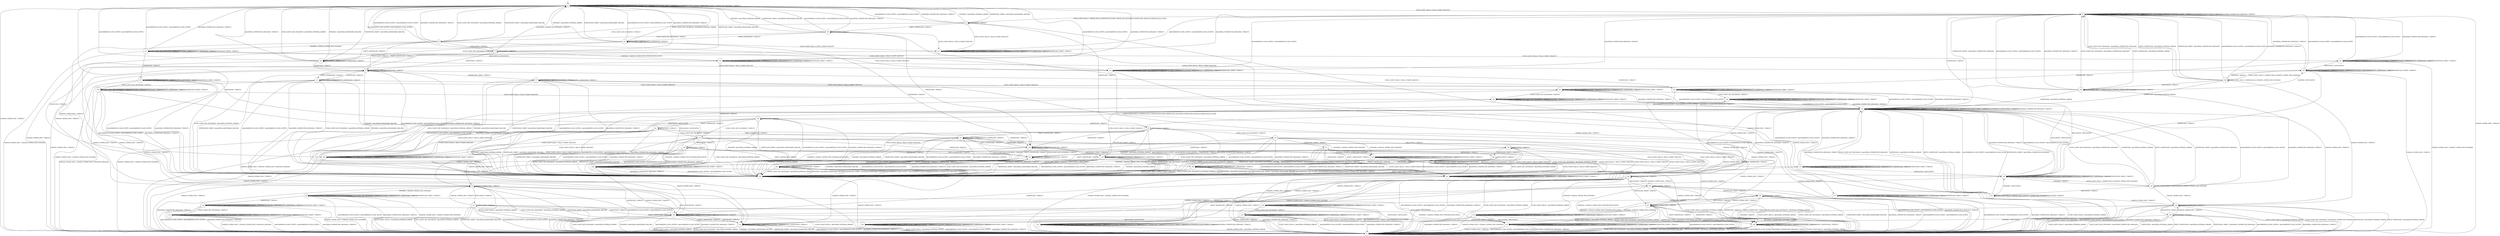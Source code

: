 digraph g {

	s0 [shape="circle" label="s0"];
	s1 [shape="circle" label="s1"];
	s2 [shape="circle" label="s2"];
	s3 [shape="circle" label="s3"];
	s4 [shape="circle" label="s4"];
	s5 [shape="circle" label="s5"];
	s6 [shape="circle" label="s6"];
	s7 [shape="circle" label="s7"];
	s8 [shape="circle" label="s8"];
	s9 [shape="circle" label="s9"];
	s10 [shape="circle" label="s10"];
	s11 [shape="circle" label="s11"];
	s12 [shape="circle" label="s12"];
	s13 [shape="circle" label="s13"];
	s14 [shape="circle" label="s14"];
	s15 [shape="circle" label="s15"];
	s16 [shape="circle" label="s16"];
	s17 [shape="circle" label="s17"];
	s18 [shape="circle" label="s18"];
	s19 [shape="circle" label="s19"];
	s20 [shape="circle" label="s20"];
	s21 [shape="circle" label="s21"];
	s22 [shape="circle" label="s22"];
	s23 [shape="circle" label="s23"];
	s24 [shape="circle" label="s24"];
	s25 [shape="circle" label="s25"];
	s26 [shape="circle" label="s26"];
	s27 [shape="circle" label="s27"];
	s28 [shape="circle" label="s28"];
	s29 [shape="circle" label="s29"];
	s30 [shape="circle" label="s30"];
	s31 [shape="circle" label="s31"];
	s32 [shape="circle" label="s32"];
	s33 [shape="circle" label="s33"];
	s34 [shape="circle" label="s34"];
	s35 [shape="circle" label="s35"];
	s36 [shape="circle" label="s36"];
	s37 [shape="circle" label="s37"];
	s38 [shape="circle" label="s38"];
	s39 [shape="circle" label="s39"];
	s40 [shape="circle" label="s40"];
	s41 [shape="circle" label="s41"];
	s42 [shape="circle" label="s42"];
	s43 [shape="circle" label="s43"];
	s44 [shape="circle" label="s44"];
	s45 [shape="circle" label="s45"];
	s46 [shape="circle" label="s46"];
	s47 [shape="circle" label="s47"];
	s48 [shape="circle" label="s48"];
	s49 [shape="circle" label="s49"];
	s50 [shape="circle" label="s50"];
	s51 [shape="circle" label="s51"];
	s52 [shape="circle" label="s52"];
	s53 [shape="circle" label="s53"];
	s54 [shape="circle" label="s54"];
	s55 [shape="circle" label="s55"];
	s56 [shape="circle" label="s56"];
	s57 [shape="circle" label="s57"];
	s58 [shape="circle" label="s58"];
	s59 [shape="circle" label="s59"];
	s60 [shape="circle" label="s60"];
	s61 [shape="circle" label="s61"];
	s62 [shape="circle" label="s62"];
	s63 [shape="circle" label="s63"];
	s64 [shape="circle" label="s64"];
	s65 [shape="circle" label="s65"];
	s66 [shape="circle" label="s66"];
	s67 [shape="circle" label="s67"];
	s68 [shape="circle" label="s68"];
	s69 [shape="circle" label="s69"];
	s70 [shape="circle" label="s70"];
	s71 [shape="circle" label="s71"];
	s0 -> s2 [label="ECDH_CLIENT_HELLO / HELLO_VERIFY_REQUEST"];
	s0 -> s0 [label="ECDH_CLIENT_KEY_EXCHANGE / TIMEOUT"];
	s0 -> s1 [label="CHANGE_CIPHER_SPEC / TIMEOUT"];
	s0 -> s0 [label="FINISHED / TIMEOUT"];
	s0 -> s0 [label="APPLICATION / TIMEOUT"];
	s0 -> s54 [label="CERTIFICATE / TIMEOUT"];
	s0 -> s0 [label="EMPTY_CERTIFICATE / TIMEOUT"];
	s0 -> s0 [label="CERTIFICATE_VERIFY / TIMEOUT"];
	s0 -> s0 [label="Alert(WARNING,CLOSE_NOTIFY) / TIMEOUT"];
	s0 -> s0 [label="Alert(FATAL,UNEXPECTED_MESSAGE) / TIMEOUT"];
	s1 -> s1 [label="ECDH_CLIENT_HELLO / TIMEOUT"];
	s1 -> s1 [label="ECDH_CLIENT_KEY_EXCHANGE / TIMEOUT"];
	s1 -> s1 [label="CHANGE_CIPHER_SPEC / TIMEOUT"];
	s1 -> s1 [label="FINISHED / TIMEOUT"];
	s1 -> s1 [label="APPLICATION / TIMEOUT"];
	s1 -> s1 [label="CERTIFICATE / TIMEOUT"];
	s1 -> s1 [label="EMPTY_CERTIFICATE / TIMEOUT"];
	s1 -> s1 [label="CERTIFICATE_VERIFY / TIMEOUT"];
	s1 -> s1 [label="Alert(WARNING,CLOSE_NOTIFY) / TIMEOUT"];
	s1 -> s1 [label="Alert(FATAL,UNEXPECTED_MESSAGE) / TIMEOUT"];
	s2 -> s3 [label="ECDH_CLIENT_HELLO / SERVER_HELLO,CERTIFICATE,ECDHE_SERVER_KEY_EXCHANGE,CERTIFICATE_REQUEST,SERVER_HELLO_DONE"];
	s2 -> s2 [label="ECDH_CLIENT_KEY_EXCHANGE / TIMEOUT"];
	s2 -> s1 [label="CHANGE_CIPHER_SPEC / TIMEOUT"];
	s2 -> s2 [label="FINISHED / TIMEOUT"];
	s2 -> s2 [label="APPLICATION / TIMEOUT"];
	s2 -> s51 [label="CERTIFICATE / TIMEOUT"];
	s2 -> s2 [label="EMPTY_CERTIFICATE / TIMEOUT"];
	s2 -> s2 [label="CERTIFICATE_VERIFY / TIMEOUT"];
	s2 -> s2 [label="Alert(WARNING,CLOSE_NOTIFY) / TIMEOUT"];
	s2 -> s2 [label="Alert(FATAL,UNEXPECTED_MESSAGE) / TIMEOUT"];
	s3 -> s17 [label="ECDH_CLIENT_HELLO / HELLO_VERIFY_REQUEST"];
	s3 -> s4 [label="ECDH_CLIENT_KEY_EXCHANGE / TIMEOUT"];
	s3 -> s1 [label="CHANGE_CIPHER_SPEC / TIMEOUT"];
	s3 -> s0 [label="FINISHED / Alert(FATAL,INTERNAL_ERROR)"];
	s3 -> s3 [label="APPLICATION / TIMEOUT"];
	s3 -> s9 [label="CERTIFICATE / TIMEOUT"];
	s3 -> s50 [label="EMPTY_CERTIFICATE / TIMEOUT"];
	s3 -> s0 [label="CERTIFICATE_VERIFY / Alert(FATAL,HANDSHAKE_FAILURE)"];
	s3 -> s0 [label="Alert(WARNING,CLOSE_NOTIFY) / Alert(WARNING,CLOSE_NOTIFY)"];
	s3 -> s0 [label="Alert(FATAL,UNEXPECTED_MESSAGE) / TIMEOUT"];
	s4 -> s14 [label="ECDH_CLIENT_HELLO / HELLO_VERIFY_REQUEST"];
	s4 -> s0 [label="ECDH_CLIENT_KEY_EXCHANGE / Alert(FATAL,INTERNAL_ERROR)"];
	s4 -> s6 [label="CHANGE_CIPHER_SPEC / TIMEOUT"];
	s4 -> s21 [label="FINISHED / CHANGE_CIPHER_SPEC,FINISHED"];
	s4 -> s7 [label="APPLICATION / TIMEOUT"];
	s4 -> s5 [label="CERTIFICATE / TIMEOUT"];
	s4 -> s42 [label="EMPTY_CERTIFICATE / TIMEOUT"];
	s4 -> s0 [label="CERTIFICATE_VERIFY / Alert(FATAL,HANDSHAKE_FAILURE)"];
	s4 -> s0 [label="Alert(WARNING,CLOSE_NOTIFY) / Alert(WARNING,CLOSE_NOTIFY)"];
	s4 -> s0 [label="Alert(FATAL,UNEXPECTED_MESSAGE) / TIMEOUT"];
	s5 -> s39 [label="ECDH_CLIENT_HELLO / HELLO_VERIFY_REQUEST"];
	s5 -> s54 [label="ECDH_CLIENT_KEY_EXCHANGE / Alert(FATAL,INTERNAL_ERROR)"];
	s5 -> s44 [label="CHANGE_CIPHER_SPEC / TIMEOUT"];
	s5 -> s54 [label="FINISHED / Alert(FATAL,HANDSHAKE_FAILURE)"];
	s5 -> s5 [label="APPLICATION / TIMEOUT"];
	s5 -> s5 [label="CERTIFICATE / TIMEOUT"];
	s5 -> s11 [label="EMPTY_CERTIFICATE / TIMEOUT"];
	s5 -> s57 [label="CERTIFICATE_VERIFY / TIMEOUT"];
	s5 -> s54 [label="Alert(WARNING,CLOSE_NOTIFY) / Alert(WARNING,CLOSE_NOTIFY)"];
	s5 -> s54 [label="Alert(FATAL,UNEXPECTED_MESSAGE) / TIMEOUT"];
	s6 -> s1 [label="ECDH_CLIENT_HELLO / Alert(FATAL,INTERNAL_ERROR)"];
	s6 -> s1 [label="ECDH_CLIENT_KEY_EXCHANGE / Alert(FATAL,INTERNAL_ERROR)"];
	s6 -> s6 [label="CHANGE_CIPHER_SPEC / TIMEOUT"];
	s6 -> s8 [label="FINISHED / CHANGE_CIPHER_SPEC,FINISHED"];
	s6 -> s13 [label="APPLICATION / TIMEOUT"];
	s6 -> s44 [label="CERTIFICATE / TIMEOUT"];
	s6 -> s12 [label="EMPTY_CERTIFICATE / TIMEOUT"];
	s6 -> s1 [label="CERTIFICATE_VERIFY / Alert(FATAL,HANDSHAKE_FAILURE)"];
	s6 -> s1 [label="Alert(WARNING,CLOSE_NOTIFY) / Alert(WARNING,CLOSE_NOTIFY)"];
	s6 -> s1 [label="Alert(FATAL,UNEXPECTED_MESSAGE) / TIMEOUT"];
	s7 -> s14 [label="ECDH_CLIENT_HELLO / HELLO_VERIFY_REQUEST"];
	s7 -> s0 [label="ECDH_CLIENT_KEY_EXCHANGE / Alert(FATAL,INTERNAL_ERROR)"];
	s7 -> s6 [label="CHANGE_CIPHER_SPEC / TIMEOUT"];
	s7 -> s30 [label="FINISHED / CHANGE_CIPHER_SPEC,FINISHED,APPLICATION"];
	s7 -> s7 [label="APPLICATION / TIMEOUT"];
	s7 -> s5 [label="CERTIFICATE / TIMEOUT"];
	s7 -> s42 [label="EMPTY_CERTIFICATE / TIMEOUT"];
	s7 -> s0 [label="CERTIFICATE_VERIFY / Alert(FATAL,HANDSHAKE_FAILURE)"];
	s7 -> s0 [label="Alert(WARNING,CLOSE_NOTIFY) / Alert(WARNING,CLOSE_NOTIFY)"];
	s7 -> s0 [label="Alert(FATAL,UNEXPECTED_MESSAGE) / TIMEOUT"];
	s8 -> s8 [label="ECDH_CLIENT_HELLO / Alert(WARNING,NO_RENEGOTIATION)"];
	s8 -> s8 [label="ECDH_CLIENT_KEY_EXCHANGE / TIMEOUT"];
	s8 -> s1 [label="CHANGE_CIPHER_SPEC / CHANGE_CIPHER_SPEC,FINISHED"];
	s8 -> s8 [label="FINISHED / TIMEOUT"];
	s8 -> s34 [label="APPLICATION / APPLICATION"];
	s8 -> s32 [label="CERTIFICATE / TIMEOUT"];
	s8 -> s8 [label="EMPTY_CERTIFICATE / TIMEOUT"];
	s8 -> s8 [label="CERTIFICATE_VERIFY / TIMEOUT"];
	s8 -> s1 [label="Alert(WARNING,CLOSE_NOTIFY) / Alert(WARNING,CLOSE_NOTIFY)"];
	s8 -> s1 [label="Alert(FATAL,UNEXPECTED_MESSAGE) / TIMEOUT"];
	s9 -> s56 [label="ECDH_CLIENT_HELLO / HELLO_VERIFY_REQUEST"];
	s9 -> s10 [label="ECDH_CLIENT_KEY_EXCHANGE / TIMEOUT"];
	s9 -> s1 [label="CHANGE_CIPHER_SPEC / TIMEOUT"];
	s9 -> s54 [label="FINISHED / Alert(FATAL,INTERNAL_ERROR)"];
	s9 -> s9 [label="APPLICATION / TIMEOUT"];
	s9 -> s36 [label="CERTIFICATE / TIMEOUT"];
	s9 -> s35 [label="EMPTY_CERTIFICATE / TIMEOUT"];
	s9 -> s16 [label="CERTIFICATE_VERIFY / TIMEOUT"];
	s9 -> s54 [label="Alert(WARNING,CLOSE_NOTIFY) / Alert(WARNING,CLOSE_NOTIFY)"];
	s9 -> s54 [label="Alert(FATAL,UNEXPECTED_MESSAGE) / TIMEOUT"];
	s10 -> s41 [label="ECDH_CLIENT_HELLO / HELLO_VERIFY_REQUEST"];
	s10 -> s54 [label="ECDH_CLIENT_KEY_EXCHANGE / Alert(FATAL,INTERNAL_ERROR)"];
	s10 -> s48 [label="CHANGE_CIPHER_SPEC / TIMEOUT"];
	s10 -> s18 [label="FINISHED / CHANGE_CIPHER_SPEC,FINISHED"];
	s10 -> s55 [label="APPLICATION / TIMEOUT"];
	s10 -> s45 [label="CERTIFICATE / TIMEOUT"];
	s10 -> s64 [label="EMPTY_CERTIFICATE / TIMEOUT"];
	s10 -> s71 [label="CERTIFICATE_VERIFY / TIMEOUT"];
	s10 -> s54 [label="Alert(WARNING,CLOSE_NOTIFY) / Alert(WARNING,CLOSE_NOTIFY)"];
	s10 -> s54 [label="Alert(FATAL,UNEXPECTED_MESSAGE) / TIMEOUT"];
	s11 -> s39 [label="ECDH_CLIENT_HELLO / HELLO_VERIFY_REQUEST"];
	s11 -> s54 [label="ECDH_CLIENT_KEY_EXCHANGE / Alert(FATAL,INTERNAL_ERROR)"];
	s11 -> s12 [label="CHANGE_CIPHER_SPEC / TIMEOUT"];
	s11 -> s54 [label="FINISHED / Alert(FATAL,HANDSHAKE_FAILURE)"];
	s11 -> s11 [label="APPLICATION / TIMEOUT"];
	s11 -> s5 [label="CERTIFICATE / TIMEOUT"];
	s11 -> s11 [label="EMPTY_CERTIFICATE / TIMEOUT"];
	s11 -> s54 [label="CERTIFICATE_VERIFY / Alert(FATAL,HANDSHAKE_FAILURE)"];
	s11 -> s54 [label="Alert(WARNING,CLOSE_NOTIFY) / Alert(WARNING,CLOSE_NOTIFY)"];
	s11 -> s54 [label="Alert(FATAL,UNEXPECTED_MESSAGE) / TIMEOUT"];
	s12 -> s1 [label="ECDH_CLIENT_HELLO / Alert(FATAL,INTERNAL_ERROR)"];
	s12 -> s1 [label="ECDH_CLIENT_KEY_EXCHANGE / Alert(FATAL,INTERNAL_ERROR)"];
	s12 -> s12 [label="CHANGE_CIPHER_SPEC / TIMEOUT"];
	s12 -> s1 [label="FINISHED / Alert(FATAL,HANDSHAKE_FAILURE)"];
	s12 -> s12 [label="APPLICATION / TIMEOUT"];
	s12 -> s44 [label="CERTIFICATE / TIMEOUT"];
	s12 -> s12 [label="EMPTY_CERTIFICATE / TIMEOUT"];
	s12 -> s1 [label="CERTIFICATE_VERIFY / Alert(FATAL,HANDSHAKE_FAILURE)"];
	s12 -> s1 [label="Alert(WARNING,CLOSE_NOTIFY) / Alert(WARNING,CLOSE_NOTIFY)"];
	s12 -> s1 [label="Alert(FATAL,UNEXPECTED_MESSAGE) / TIMEOUT"];
	s13 -> s1 [label="ECDH_CLIENT_HELLO / Alert(FATAL,INTERNAL_ERROR)"];
	s13 -> s1 [label="ECDH_CLIENT_KEY_EXCHANGE / Alert(FATAL,INTERNAL_ERROR)"];
	s13 -> s6 [label="CHANGE_CIPHER_SPEC / TIMEOUT"];
	s13 -> s34 [label="FINISHED / CHANGE_CIPHER_SPEC,FINISHED,APPLICATION"];
	s13 -> s13 [label="APPLICATION / TIMEOUT"];
	s13 -> s44 [label="CERTIFICATE / TIMEOUT"];
	s13 -> s12 [label="EMPTY_CERTIFICATE / TIMEOUT"];
	s13 -> s1 [label="CERTIFICATE_VERIFY / Alert(FATAL,HANDSHAKE_FAILURE)"];
	s13 -> s1 [label="Alert(WARNING,CLOSE_NOTIFY) / Alert(WARNING,CLOSE_NOTIFY)"];
	s13 -> s1 [label="Alert(FATAL,UNEXPECTED_MESSAGE) / TIMEOUT"];
	s14 -> s14 [label="ECDH_CLIENT_HELLO / TIMEOUT"];
	s14 -> s14 [label="ECDH_CLIENT_KEY_EXCHANGE / TIMEOUT"];
	s14 -> s15 [label="CHANGE_CIPHER_SPEC / TIMEOUT"];
	s14 -> s14 [label="FINISHED / TIMEOUT"];
	s14 -> s14 [label="APPLICATION / TIMEOUT"];
	s14 -> s39 [label="CERTIFICATE / TIMEOUT"];
	s14 -> s14 [label="EMPTY_CERTIFICATE / TIMEOUT"];
	s14 -> s14 [label="CERTIFICATE_VERIFY / TIMEOUT"];
	s14 -> s2 [label="Alert(WARNING,CLOSE_NOTIFY) / Alert(WARNING,CLOSE_NOTIFY)"];
	s14 -> s2 [label="Alert(FATAL,UNEXPECTED_MESSAGE) / TIMEOUT"];
	s15 -> s1 [label="ECDH_CLIENT_HELLO / Alert(FATAL,INTERNAL_ERROR)"];
	s15 -> s15 [label="ECDH_CLIENT_KEY_EXCHANGE / TIMEOUT"];
	s15 -> s15 [label="CHANGE_CIPHER_SPEC / TIMEOUT"];
	s15 -> s15 [label="FINISHED / TIMEOUT"];
	s15 -> s15 [label="APPLICATION / TIMEOUT"];
	s15 -> s26 [label="CERTIFICATE / TIMEOUT"];
	s15 -> s15 [label="EMPTY_CERTIFICATE / TIMEOUT"];
	s15 -> s15 [label="CERTIFICATE_VERIFY / TIMEOUT"];
	s15 -> s1 [label="Alert(WARNING,CLOSE_NOTIFY) / Alert(WARNING,CLOSE_NOTIFY)"];
	s15 -> s1 [label="Alert(FATAL,UNEXPECTED_MESSAGE) / TIMEOUT"];
	s16 -> s40 [label="ECDH_CLIENT_HELLO / HELLO_VERIFY_REQUEST"];
	s16 -> s46 [label="ECDH_CLIENT_KEY_EXCHANGE / TIMEOUT"];
	s16 -> s31 [label="CHANGE_CIPHER_SPEC / TIMEOUT"];
	s16 -> s54 [label="FINISHED / Alert(FATAL,INTERNAL_ERROR)"];
	s16 -> s16 [label="APPLICATION / TIMEOUT"];
	s16 -> s16 [label="CERTIFICATE / TIMEOUT"];
	s16 -> s16 [label="EMPTY_CERTIFICATE / TIMEOUT"];
	s16 -> s54 [label="CERTIFICATE_VERIFY / Alert(FATAL,HANDSHAKE_FAILURE)"];
	s16 -> s54 [label="Alert(WARNING,CLOSE_NOTIFY) / Alert(WARNING,CLOSE_NOTIFY)"];
	s16 -> s54 [label="Alert(FATAL,UNEXPECTED_MESSAGE) / TIMEOUT"];
	s17 -> s17 [label="ECDH_CLIENT_HELLO / TIMEOUT"];
	s17 -> s17 [label="ECDH_CLIENT_KEY_EXCHANGE / TIMEOUT"];
	s17 -> s1 [label="CHANGE_CIPHER_SPEC / TIMEOUT"];
	s17 -> s17 [label="FINISHED / TIMEOUT"];
	s17 -> s17 [label="APPLICATION / TIMEOUT"];
	s17 -> s56 [label="CERTIFICATE / TIMEOUT"];
	s17 -> s17 [label="EMPTY_CERTIFICATE / TIMEOUT"];
	s17 -> s17 [label="CERTIFICATE_VERIFY / TIMEOUT"];
	s17 -> s2 [label="Alert(WARNING,CLOSE_NOTIFY) / Alert(WARNING,CLOSE_NOTIFY)"];
	s17 -> s2 [label="Alert(FATAL,UNEXPECTED_MESSAGE) / TIMEOUT"];
	s18 -> s19 [label="ECDH_CLIENT_HELLO / HELLO_VERIFY_REQUEST"];
	s18 -> s18 [label="ECDH_CLIENT_KEY_EXCHANGE / TIMEOUT"];
	s18 -> s1 [label="CHANGE_CIPHER_SPEC / CHANGE_CIPHER_SPEC,FINISHED"];
	s18 -> s18 [label="FINISHED / TIMEOUT"];
	s18 -> s62 [label="APPLICATION / APPLICATION"];
	s18 -> s18 [label="CERTIFICATE / TIMEOUT"];
	s18 -> s18 [label="EMPTY_CERTIFICATE / TIMEOUT"];
	s18 -> s18 [label="CERTIFICATE_VERIFY / TIMEOUT"];
	s18 -> s54 [label="Alert(WARNING,CLOSE_NOTIFY) / Alert(WARNING,CLOSE_NOTIFY)"];
	s18 -> s54 [label="Alert(FATAL,UNEXPECTED_MESSAGE) / TIMEOUT"];
	s19 -> s19 [label="ECDH_CLIENT_HELLO / TIMEOUT"];
	s19 -> s19 [label="ECDH_CLIENT_KEY_EXCHANGE / TIMEOUT"];
	s19 -> s1 [label="CHANGE_CIPHER_SPEC / CHANGE_CIPHER_SPEC,FINISHED"];
	s19 -> s19 [label="FINISHED / TIMEOUT"];
	s19 -> s20 [label="APPLICATION / APPLICATION"];
	s19 -> s19 [label="CERTIFICATE / TIMEOUT"];
	s19 -> s19 [label="EMPTY_CERTIFICATE / TIMEOUT"];
	s19 -> s19 [label="CERTIFICATE_VERIFY / TIMEOUT"];
	s19 -> s51 [label="Alert(WARNING,CLOSE_NOTIFY) / Alert(WARNING,CLOSE_NOTIFY)"];
	s19 -> s51 [label="Alert(FATAL,UNEXPECTED_MESSAGE) / TIMEOUT"];
	s20 -> s25 [label="ECDH_CLIENT_HELLO / SERVER_HELLO,CHANGE_CIPHER_SPEC,FINISHED"];
	s20 -> s20 [label="ECDH_CLIENT_KEY_EXCHANGE / TIMEOUT"];
	s20 -> s1 [label="CHANGE_CIPHER_SPEC / TIMEOUT"];
	s20 -> s20 [label="FINISHED / TIMEOUT"];
	s20 -> s20 [label="APPLICATION / APPLICATION"];
	s20 -> s20 [label="CERTIFICATE / TIMEOUT"];
	s20 -> s20 [label="EMPTY_CERTIFICATE / TIMEOUT"];
	s20 -> s20 [label="CERTIFICATE_VERIFY / TIMEOUT"];
	s20 -> s51 [label="Alert(WARNING,CLOSE_NOTIFY) / Alert(WARNING,CLOSE_NOTIFY)"];
	s20 -> s51 [label="Alert(FATAL,UNEXPECTED_MESSAGE) / TIMEOUT"];
	s21 -> s22 [label="ECDH_CLIENT_HELLO / HELLO_VERIFY_REQUEST"];
	s21 -> s21 [label="ECDH_CLIENT_KEY_EXCHANGE / TIMEOUT"];
	s21 -> s1 [label="CHANGE_CIPHER_SPEC / CHANGE_CIPHER_SPEC,FINISHED"];
	s21 -> s21 [label="FINISHED / TIMEOUT"];
	s21 -> s30 [label="APPLICATION / APPLICATION"];
	s21 -> s37 [label="CERTIFICATE / TIMEOUT"];
	s21 -> s21 [label="EMPTY_CERTIFICATE / TIMEOUT"];
	s21 -> s21 [label="CERTIFICATE_VERIFY / TIMEOUT"];
	s21 -> s0 [label="Alert(WARNING,CLOSE_NOTIFY) / Alert(WARNING,CLOSE_NOTIFY)"];
	s21 -> s0 [label="Alert(FATAL,UNEXPECTED_MESSAGE) / TIMEOUT"];
	s22 -> s22 [label="ECDH_CLIENT_HELLO / TIMEOUT"];
	s22 -> s22 [label="ECDH_CLIENT_KEY_EXCHANGE / TIMEOUT"];
	s22 -> s1 [label="CHANGE_CIPHER_SPEC / CHANGE_CIPHER_SPEC,FINISHED"];
	s22 -> s22 [label="FINISHED / TIMEOUT"];
	s22 -> s58 [label="APPLICATION / APPLICATION"];
	s22 -> s23 [label="CERTIFICATE / TIMEOUT"];
	s22 -> s22 [label="EMPTY_CERTIFICATE / TIMEOUT"];
	s22 -> s22 [label="CERTIFICATE_VERIFY / TIMEOUT"];
	s22 -> s2 [label="Alert(WARNING,CLOSE_NOTIFY) / Alert(WARNING,CLOSE_NOTIFY)"];
	s22 -> s2 [label="Alert(FATAL,UNEXPECTED_MESSAGE) / TIMEOUT"];
	s23 -> s23 [label="ECDH_CLIENT_HELLO / TIMEOUT"];
	s23 -> s24 [label="ECDH_CLIENT_KEY_EXCHANGE / TIMEOUT"];
	s23 -> s1 [label="CHANGE_CIPHER_SPEC / CHANGE_CIPHER_SPEC,FINISHED"];
	s23 -> s23 [label="FINISHED / TIMEOUT"];
	s23 -> s20 [label="APPLICATION / APPLICATION"];
	s23 -> s23 [label="CERTIFICATE / TIMEOUT"];
	s23 -> s23 [label="EMPTY_CERTIFICATE / TIMEOUT"];
	s23 -> s23 [label="CERTIFICATE_VERIFY / TIMEOUT"];
	s23 -> s51 [label="Alert(WARNING,CLOSE_NOTIFY) / Alert(WARNING,CLOSE_NOTIFY)"];
	s23 -> s51 [label="Alert(FATAL,UNEXPECTED_MESSAGE) / TIMEOUT"];
	s24 -> s24 [label="ECDH_CLIENT_HELLO / TIMEOUT"];
	s24 -> s24 [label="ECDH_CLIENT_KEY_EXCHANGE / TIMEOUT"];
	s24 -> s1 [label="CHANGE_CIPHER_SPEC / CHANGE_CIPHER_SPEC,UNKNOWN_MESSAGE"];
	s24 -> s24 [label="FINISHED / TIMEOUT"];
	s24 -> s20 [label="APPLICATION / APPLICATION"];
	s24 -> s24 [label="CERTIFICATE / TIMEOUT"];
	s24 -> s24 [label="EMPTY_CERTIFICATE / TIMEOUT"];
	s24 -> s24 [label="CERTIFICATE_VERIFY / TIMEOUT"];
	s24 -> s51 [label="Alert(WARNING,CLOSE_NOTIFY) / Alert(WARNING,CLOSE_NOTIFY)"];
	s24 -> s51 [label="Alert(FATAL,UNEXPECTED_MESSAGE) / TIMEOUT"];
	s25 -> s25 [label="ECDH_CLIENT_HELLO / SERVER_HELLO,CHANGE_CIPHER_SPEC,FINISHED"];
	s25 -> s51 [label="ECDH_CLIENT_KEY_EXCHANGE / Alert(FATAL,UNEXPECTED_MESSAGE)"];
	s25 -> s28 [label="CHANGE_CIPHER_SPEC / TIMEOUT"];
	s25 -> s20 [label="FINISHED / TIMEOUT"];
	s25 -> s47 [label="APPLICATION / TIMEOUT"];
	s25 -> s51 [label="CERTIFICATE / Alert(FATAL,INTERNAL_ERROR)"];
	s25 -> s51 [label="EMPTY_CERTIFICATE / Alert(FATAL,INTERNAL_ERROR)"];
	s25 -> s51 [label="CERTIFICATE_VERIFY / Alert(FATAL,UNEXPECTED_MESSAGE)"];
	s25 -> s51 [label="Alert(WARNING,CLOSE_NOTIFY) / Alert(WARNING,CLOSE_NOTIFY)"];
	s25 -> s51 [label="Alert(FATAL,UNEXPECTED_MESSAGE) / TIMEOUT"];
	s26 -> s1 [label="ECDH_CLIENT_HELLO / Alert(FATAL,INTERNAL_ERROR)"];
	s26 -> s27 [label="ECDH_CLIENT_KEY_EXCHANGE / TIMEOUT"];
	s26 -> s26 [label="CHANGE_CIPHER_SPEC / TIMEOUT"];
	s26 -> s26 [label="FINISHED / TIMEOUT"];
	s26 -> s26 [label="APPLICATION / TIMEOUT"];
	s26 -> s26 [label="CERTIFICATE / TIMEOUT"];
	s26 -> s26 [label="EMPTY_CERTIFICATE / TIMEOUT"];
	s26 -> s26 [label="CERTIFICATE_VERIFY / TIMEOUT"];
	s26 -> s1 [label="Alert(WARNING,CLOSE_NOTIFY) / Alert(WARNING,CLOSE_NOTIFY)"];
	s26 -> s1 [label="Alert(FATAL,UNEXPECTED_MESSAGE) / TIMEOUT"];
	s27 -> s1 [label="ECDH_CLIENT_HELLO / Alert(FATAL,INTERNAL_ERROR)"];
	s27 -> s27 [label="ECDH_CLIENT_KEY_EXCHANGE / TIMEOUT"];
	s27 -> s31 [label="CHANGE_CIPHER_SPEC / TIMEOUT"];
	s27 -> s27 [label="FINISHED / TIMEOUT"];
	s27 -> s27 [label="APPLICATION / TIMEOUT"];
	s27 -> s27 [label="CERTIFICATE / TIMEOUT"];
	s27 -> s27 [label="EMPTY_CERTIFICATE / TIMEOUT"];
	s27 -> s27 [label="CERTIFICATE_VERIFY / TIMEOUT"];
	s27 -> s1 [label="Alert(WARNING,CLOSE_NOTIFY) / Alert(WARNING,CLOSE_NOTIFY)"];
	s27 -> s1 [label="Alert(FATAL,UNEXPECTED_MESSAGE) / TIMEOUT"];
	s28 -> s1 [label="ECDH_CLIENT_HELLO / Alert(FATAL,INTERNAL_ERROR)"];
	s28 -> s1 [label="ECDH_CLIENT_KEY_EXCHANGE / Alert(FATAL,UNEXPECTED_MESSAGE)"];
	s28 -> s28 [label="CHANGE_CIPHER_SPEC / TIMEOUT"];
	s28 -> s34 [label="FINISHED / TIMEOUT"];
	s28 -> s29 [label="APPLICATION / TIMEOUT"];
	s28 -> s1 [label="CERTIFICATE / Alert(FATAL,INTERNAL_ERROR)"];
	s28 -> s1 [label="EMPTY_CERTIFICATE / Alert(FATAL,INTERNAL_ERROR)"];
	s28 -> s1 [label="CERTIFICATE_VERIFY / Alert(FATAL,UNEXPECTED_MESSAGE)"];
	s28 -> s1 [label="Alert(WARNING,CLOSE_NOTIFY) / Alert(WARNING,CLOSE_NOTIFY)"];
	s28 -> s1 [label="Alert(FATAL,UNEXPECTED_MESSAGE) / TIMEOUT"];
	s29 -> s1 [label="ECDH_CLIENT_HELLO / Alert(FATAL,INTERNAL_ERROR)"];
	s29 -> s1 [label="ECDH_CLIENT_KEY_EXCHANGE / Alert(FATAL,UNEXPECTED_MESSAGE)"];
	s29 -> s28 [label="CHANGE_CIPHER_SPEC / TIMEOUT"];
	s29 -> s34 [label="FINISHED / APPLICATION"];
	s29 -> s29 [label="APPLICATION / TIMEOUT"];
	s29 -> s1 [label="CERTIFICATE / Alert(FATAL,INTERNAL_ERROR)"];
	s29 -> s1 [label="EMPTY_CERTIFICATE / Alert(FATAL,INTERNAL_ERROR)"];
	s29 -> s1 [label="CERTIFICATE_VERIFY / Alert(FATAL,UNEXPECTED_MESSAGE)"];
	s29 -> s1 [label="Alert(WARNING,CLOSE_NOTIFY) / Alert(WARNING,CLOSE_NOTIFY)"];
	s29 -> s1 [label="Alert(FATAL,UNEXPECTED_MESSAGE) / TIMEOUT"];
	s30 -> s58 [label="ECDH_CLIENT_HELLO / HELLO_VERIFY_REQUEST"];
	s30 -> s30 [label="ECDH_CLIENT_KEY_EXCHANGE / TIMEOUT"];
	s30 -> s1 [label="CHANGE_CIPHER_SPEC / TIMEOUT"];
	s30 -> s30 [label="FINISHED / TIMEOUT"];
	s30 -> s30 [label="APPLICATION / APPLICATION"];
	s30 -> s62 [label="CERTIFICATE / TIMEOUT"];
	s30 -> s30 [label="EMPTY_CERTIFICATE / TIMEOUT"];
	s30 -> s30 [label="CERTIFICATE_VERIFY / TIMEOUT"];
	s30 -> s0 [label="Alert(WARNING,CLOSE_NOTIFY) / Alert(WARNING,CLOSE_NOTIFY)"];
	s30 -> s0 [label="Alert(FATAL,UNEXPECTED_MESSAGE) / TIMEOUT"];
	s31 -> s31 [label="ECDH_CLIENT_HELLO / TIMEOUT"];
	s31 -> s31 [label="ECDH_CLIENT_KEY_EXCHANGE / TIMEOUT"];
	s31 -> s1 [label="CHANGE_CIPHER_SPEC / Alert(FATAL,INTERNAL_ERROR)"];
	s31 -> s31 [label="FINISHED / TIMEOUT"];
	s31 -> s31 [label="APPLICATION / TIMEOUT"];
	s31 -> s31 [label="CERTIFICATE / TIMEOUT"];
	s31 -> s31 [label="EMPTY_CERTIFICATE / TIMEOUT"];
	s31 -> s31 [label="CERTIFICATE_VERIFY / TIMEOUT"];
	s31 -> s31 [label="Alert(WARNING,CLOSE_NOTIFY) / TIMEOUT"];
	s31 -> s31 [label="Alert(FATAL,UNEXPECTED_MESSAGE) / TIMEOUT"];
	s32 -> s32 [label="ECDH_CLIENT_HELLO / Alert(WARNING,NO_RENEGOTIATION)"];
	s32 -> s33 [label="ECDH_CLIENT_KEY_EXCHANGE / TIMEOUT"];
	s32 -> s1 [label="CHANGE_CIPHER_SPEC / CHANGE_CIPHER_SPEC,FINISHED"];
	s32 -> s32 [label="FINISHED / TIMEOUT"];
	s32 -> s34 [label="APPLICATION / APPLICATION"];
	s32 -> s32 [label="CERTIFICATE / TIMEOUT"];
	s32 -> s32 [label="EMPTY_CERTIFICATE / TIMEOUT"];
	s32 -> s32 [label="CERTIFICATE_VERIFY / TIMEOUT"];
	s32 -> s1 [label="Alert(WARNING,CLOSE_NOTIFY) / Alert(WARNING,CLOSE_NOTIFY)"];
	s32 -> s1 [label="Alert(FATAL,UNEXPECTED_MESSAGE) / TIMEOUT"];
	s33 -> s33 [label="ECDH_CLIENT_HELLO / Alert(WARNING,NO_RENEGOTIATION)"];
	s33 -> s33 [label="ECDH_CLIENT_KEY_EXCHANGE / TIMEOUT"];
	s33 -> s1 [label="CHANGE_CIPHER_SPEC / CHANGE_CIPHER_SPEC,UNKNOWN_MESSAGE"];
	s33 -> s33 [label="FINISHED / TIMEOUT"];
	s33 -> s34 [label="APPLICATION / APPLICATION"];
	s33 -> s33 [label="CERTIFICATE / TIMEOUT"];
	s33 -> s33 [label="EMPTY_CERTIFICATE / TIMEOUT"];
	s33 -> s33 [label="CERTIFICATE_VERIFY / TIMEOUT"];
	s33 -> s1 [label="Alert(WARNING,CLOSE_NOTIFY) / Alert(WARNING,CLOSE_NOTIFY)"];
	s33 -> s1 [label="Alert(FATAL,UNEXPECTED_MESSAGE) / TIMEOUT"];
	s34 -> s34 [label="ECDH_CLIENT_HELLO / Alert(WARNING,NO_RENEGOTIATION)"];
	s34 -> s34 [label="ECDH_CLIENT_KEY_EXCHANGE / TIMEOUT"];
	s34 -> s1 [label="CHANGE_CIPHER_SPEC / TIMEOUT"];
	s34 -> s34 [label="FINISHED / TIMEOUT"];
	s34 -> s34 [label="APPLICATION / APPLICATION"];
	s34 -> s34 [label="CERTIFICATE / TIMEOUT"];
	s34 -> s34 [label="EMPTY_CERTIFICATE / TIMEOUT"];
	s34 -> s34 [label="CERTIFICATE_VERIFY / TIMEOUT"];
	s34 -> s1 [label="Alert(WARNING,CLOSE_NOTIFY) / Alert(WARNING,CLOSE_NOTIFY)"];
	s34 -> s1 [label="Alert(FATAL,UNEXPECTED_MESSAGE) / TIMEOUT"];
	s35 -> s56 [label="ECDH_CLIENT_HELLO / HELLO_VERIFY_REQUEST"];
	s35 -> s64 [label="ECDH_CLIENT_KEY_EXCHANGE / TIMEOUT"];
	s35 -> s1 [label="CHANGE_CIPHER_SPEC / TIMEOUT"];
	s35 -> s54 [label="FINISHED / Alert(FATAL,INTERNAL_ERROR)"];
	s35 -> s35 [label="APPLICATION / TIMEOUT"];
	s35 -> s36 [label="CERTIFICATE / TIMEOUT"];
	s35 -> s35 [label="EMPTY_CERTIFICATE / TIMEOUT"];
	s35 -> s54 [label="CERTIFICATE_VERIFY / Alert(FATAL,HANDSHAKE_FAILURE)"];
	s35 -> s54 [label="Alert(WARNING,CLOSE_NOTIFY) / Alert(WARNING,CLOSE_NOTIFY)"];
	s35 -> s54 [label="Alert(FATAL,UNEXPECTED_MESSAGE) / TIMEOUT"];
	s36 -> s56 [label="ECDH_CLIENT_HELLO / HELLO_VERIFY_REQUEST"];
	s36 -> s45 [label="ECDH_CLIENT_KEY_EXCHANGE / TIMEOUT"];
	s36 -> s1 [label="CHANGE_CIPHER_SPEC / TIMEOUT"];
	s36 -> s54 [label="FINISHED / Alert(FATAL,INTERNAL_ERROR)"];
	s36 -> s36 [label="APPLICATION / TIMEOUT"];
	s36 -> s36 [label="CERTIFICATE / TIMEOUT"];
	s36 -> s35 [label="EMPTY_CERTIFICATE / TIMEOUT"];
	s36 -> s16 [label="CERTIFICATE_VERIFY / TIMEOUT"];
	s36 -> s54 [label="Alert(WARNING,CLOSE_NOTIFY) / Alert(WARNING,CLOSE_NOTIFY)"];
	s36 -> s54 [label="Alert(FATAL,UNEXPECTED_MESSAGE) / TIMEOUT"];
	s37 -> s23 [label="ECDH_CLIENT_HELLO / HELLO_VERIFY_REQUEST"];
	s37 -> s38 [label="ECDH_CLIENT_KEY_EXCHANGE / TIMEOUT"];
	s37 -> s1 [label="CHANGE_CIPHER_SPEC / CHANGE_CIPHER_SPEC,FINISHED"];
	s37 -> s37 [label="FINISHED / TIMEOUT"];
	s37 -> s62 [label="APPLICATION / APPLICATION"];
	s37 -> s37 [label="CERTIFICATE / TIMEOUT"];
	s37 -> s37 [label="EMPTY_CERTIFICATE / TIMEOUT"];
	s37 -> s37 [label="CERTIFICATE_VERIFY / TIMEOUT"];
	s37 -> s54 [label="Alert(WARNING,CLOSE_NOTIFY) / Alert(WARNING,CLOSE_NOTIFY)"];
	s37 -> s54 [label="Alert(FATAL,UNEXPECTED_MESSAGE) / TIMEOUT"];
	s38 -> s24 [label="ECDH_CLIENT_HELLO / HELLO_VERIFY_REQUEST"];
	s38 -> s38 [label="ECDH_CLIENT_KEY_EXCHANGE / TIMEOUT"];
	s38 -> s1 [label="CHANGE_CIPHER_SPEC / CHANGE_CIPHER_SPEC,UNKNOWN_MESSAGE"];
	s38 -> s38 [label="FINISHED / TIMEOUT"];
	s38 -> s62 [label="APPLICATION / APPLICATION"];
	s38 -> s38 [label="CERTIFICATE / TIMEOUT"];
	s38 -> s38 [label="EMPTY_CERTIFICATE / TIMEOUT"];
	s38 -> s38 [label="CERTIFICATE_VERIFY / TIMEOUT"];
	s38 -> s54 [label="Alert(WARNING,CLOSE_NOTIFY) / Alert(WARNING,CLOSE_NOTIFY)"];
	s38 -> s54 [label="Alert(FATAL,UNEXPECTED_MESSAGE) / TIMEOUT"];
	s39 -> s39 [label="ECDH_CLIENT_HELLO / TIMEOUT"];
	s39 -> s40 [label="ECDH_CLIENT_KEY_EXCHANGE / TIMEOUT"];
	s39 -> s26 [label="CHANGE_CIPHER_SPEC / TIMEOUT"];
	s39 -> s39 [label="FINISHED / TIMEOUT"];
	s39 -> s39 [label="APPLICATION / TIMEOUT"];
	s39 -> s39 [label="CERTIFICATE / TIMEOUT"];
	s39 -> s39 [label="EMPTY_CERTIFICATE / TIMEOUT"];
	s39 -> s39 [label="CERTIFICATE_VERIFY / TIMEOUT"];
	s39 -> s51 [label="Alert(WARNING,CLOSE_NOTIFY) / Alert(WARNING,CLOSE_NOTIFY)"];
	s39 -> s51 [label="Alert(FATAL,UNEXPECTED_MESSAGE) / TIMEOUT"];
	s40 -> s40 [label="ECDH_CLIENT_HELLO / TIMEOUT"];
	s40 -> s40 [label="ECDH_CLIENT_KEY_EXCHANGE / TIMEOUT"];
	s40 -> s31 [label="CHANGE_CIPHER_SPEC / TIMEOUT"];
	s40 -> s40 [label="FINISHED / TIMEOUT"];
	s40 -> s40 [label="APPLICATION / TIMEOUT"];
	s40 -> s40 [label="CERTIFICATE / TIMEOUT"];
	s40 -> s40 [label="EMPTY_CERTIFICATE / TIMEOUT"];
	s40 -> s40 [label="CERTIFICATE_VERIFY / TIMEOUT"];
	s40 -> s51 [label="Alert(WARNING,CLOSE_NOTIFY) / Alert(WARNING,CLOSE_NOTIFY)"];
	s40 -> s51 [label="Alert(FATAL,UNEXPECTED_MESSAGE) / TIMEOUT"];
	s41 -> s41 [label="ECDH_CLIENT_HELLO / TIMEOUT"];
	s41 -> s41 [label="ECDH_CLIENT_KEY_EXCHANGE / TIMEOUT"];
	s41 -> s43 [label="CHANGE_CIPHER_SPEC / TIMEOUT"];
	s41 -> s41 [label="FINISHED / TIMEOUT"];
	s41 -> s41 [label="APPLICATION / TIMEOUT"];
	s41 -> s41 [label="CERTIFICATE / TIMEOUT"];
	s41 -> s41 [label="EMPTY_CERTIFICATE / TIMEOUT"];
	s41 -> s41 [label="CERTIFICATE_VERIFY / TIMEOUT"];
	s41 -> s51 [label="Alert(WARNING,CLOSE_NOTIFY) / Alert(WARNING,CLOSE_NOTIFY)"];
	s41 -> s51 [label="Alert(FATAL,UNEXPECTED_MESSAGE) / TIMEOUT"];
	s42 -> s14 [label="ECDH_CLIENT_HELLO / HELLO_VERIFY_REQUEST"];
	s42 -> s0 [label="ECDH_CLIENT_KEY_EXCHANGE / Alert(FATAL,INTERNAL_ERROR)"];
	s42 -> s12 [label="CHANGE_CIPHER_SPEC / TIMEOUT"];
	s42 -> s0 [label="FINISHED / Alert(FATAL,HANDSHAKE_FAILURE)"];
	s42 -> s42 [label="APPLICATION / TIMEOUT"];
	s42 -> s5 [label="CERTIFICATE / TIMEOUT"];
	s42 -> s42 [label="EMPTY_CERTIFICATE / TIMEOUT"];
	s42 -> s0 [label="CERTIFICATE_VERIFY / Alert(FATAL,HANDSHAKE_FAILURE)"];
	s42 -> s0 [label="Alert(WARNING,CLOSE_NOTIFY) / Alert(WARNING,CLOSE_NOTIFY)"];
	s42 -> s0 [label="Alert(FATAL,UNEXPECTED_MESSAGE) / TIMEOUT"];
	s43 -> s1 [label="ECDH_CLIENT_HELLO / Alert(FATAL,INTERNAL_ERROR)"];
	s43 -> s43 [label="ECDH_CLIENT_KEY_EXCHANGE / TIMEOUT"];
	s43 -> s43 [label="CHANGE_CIPHER_SPEC / TIMEOUT"];
	s43 -> s43 [label="FINISHED / TIMEOUT"];
	s43 -> s43 [label="APPLICATION / TIMEOUT"];
	s43 -> s43 [label="CERTIFICATE / TIMEOUT"];
	s43 -> s43 [label="EMPTY_CERTIFICATE / TIMEOUT"];
	s43 -> s43 [label="CERTIFICATE_VERIFY / TIMEOUT"];
	s43 -> s1 [label="Alert(WARNING,CLOSE_NOTIFY) / Alert(WARNING,CLOSE_NOTIFY)"];
	s43 -> s1 [label="Alert(FATAL,UNEXPECTED_MESSAGE) / TIMEOUT"];
	s44 -> s1 [label="ECDH_CLIENT_HELLO / Alert(FATAL,INTERNAL_ERROR)"];
	s44 -> s1 [label="ECDH_CLIENT_KEY_EXCHANGE / Alert(FATAL,INTERNAL_ERROR)"];
	s44 -> s44 [label="CHANGE_CIPHER_SPEC / TIMEOUT"];
	s44 -> s1 [label="FINISHED / Alert(FATAL,HANDSHAKE_FAILURE)"];
	s44 -> s44 [label="APPLICATION / TIMEOUT"];
	s44 -> s44 [label="CERTIFICATE / TIMEOUT"];
	s44 -> s12 [label="EMPTY_CERTIFICATE / TIMEOUT"];
	s44 -> s65 [label="CERTIFICATE_VERIFY / TIMEOUT"];
	s44 -> s1 [label="Alert(WARNING,CLOSE_NOTIFY) / Alert(WARNING,CLOSE_NOTIFY)"];
	s44 -> s1 [label="Alert(FATAL,UNEXPECTED_MESSAGE) / TIMEOUT"];
	s45 -> s41 [label="ECDH_CLIENT_HELLO / HELLO_VERIFY_REQUEST"];
	s45 -> s54 [label="ECDH_CLIENT_KEY_EXCHANGE / Alert(FATAL,INTERNAL_ERROR)"];
	s45 -> s44 [label="CHANGE_CIPHER_SPEC / TIMEOUT"];
	s45 -> s54 [label="FINISHED / Alert(FATAL,HANDSHAKE_FAILURE)"];
	s45 -> s45 [label="APPLICATION / TIMEOUT"];
	s45 -> s45 [label="CERTIFICATE / TIMEOUT"];
	s45 -> s64 [label="EMPTY_CERTIFICATE / TIMEOUT"];
	s45 -> s46 [label="CERTIFICATE_VERIFY / TIMEOUT"];
	s45 -> s54 [label="Alert(WARNING,CLOSE_NOTIFY) / Alert(WARNING,CLOSE_NOTIFY)"];
	s45 -> s54 [label="Alert(FATAL,UNEXPECTED_MESSAGE) / TIMEOUT"];
	s46 -> s41 [label="ECDH_CLIENT_HELLO / HELLO_VERIFY_REQUEST"];
	s46 -> s54 [label="ECDH_CLIENT_KEY_EXCHANGE / Alert(FATAL,INTERNAL_ERROR)"];
	s46 -> s65 [label="CHANGE_CIPHER_SPEC / TIMEOUT"];
	s46 -> s54 [label="FINISHED / Alert(FATAL,HANDSHAKE_FAILURE)"];
	s46 -> s46 [label="APPLICATION / TIMEOUT"];
	s46 -> s46 [label="CERTIFICATE / TIMEOUT"];
	s46 -> s46 [label="EMPTY_CERTIFICATE / TIMEOUT"];
	s46 -> s54 [label="CERTIFICATE_VERIFY / Alert(FATAL,HANDSHAKE_FAILURE)"];
	s46 -> s54 [label="Alert(WARNING,CLOSE_NOTIFY) / Alert(WARNING,CLOSE_NOTIFY)"];
	s46 -> s54 [label="Alert(FATAL,UNEXPECTED_MESSAGE) / TIMEOUT"];
	s47 -> s47 [label="ECDH_CLIENT_HELLO / SERVER_HELLO,CHANGE_CIPHER_SPEC,FINISHED"];
	s47 -> s51 [label="ECDH_CLIENT_KEY_EXCHANGE / Alert(FATAL,UNEXPECTED_MESSAGE)"];
	s47 -> s28 [label="CHANGE_CIPHER_SPEC / TIMEOUT"];
	s47 -> s20 [label="FINISHED / APPLICATION"];
	s47 -> s47 [label="APPLICATION / TIMEOUT"];
	s47 -> s51 [label="CERTIFICATE / Alert(FATAL,INTERNAL_ERROR)"];
	s47 -> s51 [label="EMPTY_CERTIFICATE / Alert(FATAL,INTERNAL_ERROR)"];
	s47 -> s51 [label="CERTIFICATE_VERIFY / Alert(FATAL,UNEXPECTED_MESSAGE)"];
	s47 -> s51 [label="Alert(WARNING,CLOSE_NOTIFY) / Alert(WARNING,CLOSE_NOTIFY)"];
	s47 -> s51 [label="Alert(FATAL,UNEXPECTED_MESSAGE) / TIMEOUT"];
	s48 -> s1 [label="ECDH_CLIENT_HELLO / Alert(FATAL,INTERNAL_ERROR)"];
	s48 -> s1 [label="ECDH_CLIENT_KEY_EXCHANGE / Alert(FATAL,INTERNAL_ERROR)"];
	s48 -> s48 [label="CHANGE_CIPHER_SPEC / TIMEOUT"];
	s48 -> s70 [label="FINISHED / CHANGE_CIPHER_SPEC,FINISHED"];
	s48 -> s49 [label="APPLICATION / TIMEOUT"];
	s48 -> s44 [label="CERTIFICATE / TIMEOUT"];
	s48 -> s12 [label="EMPTY_CERTIFICATE / TIMEOUT"];
	s48 -> s67 [label="CERTIFICATE_VERIFY / TIMEOUT"];
	s48 -> s1 [label="Alert(WARNING,CLOSE_NOTIFY) / Alert(WARNING,CLOSE_NOTIFY)"];
	s48 -> s1 [label="Alert(FATAL,UNEXPECTED_MESSAGE) / TIMEOUT"];
	s49 -> s1 [label="ECDH_CLIENT_HELLO / Alert(FATAL,INTERNAL_ERROR)"];
	s49 -> s1 [label="ECDH_CLIENT_KEY_EXCHANGE / Alert(FATAL,INTERNAL_ERROR)"];
	s49 -> s48 [label="CHANGE_CIPHER_SPEC / TIMEOUT"];
	s49 -> s34 [label="FINISHED / CHANGE_CIPHER_SPEC,FINISHED,APPLICATION"];
	s49 -> s49 [label="APPLICATION / TIMEOUT"];
	s49 -> s44 [label="CERTIFICATE / TIMEOUT"];
	s49 -> s12 [label="EMPTY_CERTIFICATE / TIMEOUT"];
	s49 -> s68 [label="CERTIFICATE_VERIFY / TIMEOUT"];
	s49 -> s1 [label="Alert(WARNING,CLOSE_NOTIFY) / Alert(WARNING,CLOSE_NOTIFY)"];
	s49 -> s1 [label="Alert(FATAL,UNEXPECTED_MESSAGE) / TIMEOUT"];
	s50 -> s17 [label="ECDH_CLIENT_HELLO / HELLO_VERIFY_REQUEST"];
	s50 -> s4 [label="ECDH_CLIENT_KEY_EXCHANGE / TIMEOUT"];
	s50 -> s1 [label="CHANGE_CIPHER_SPEC / TIMEOUT"];
	s50 -> s0 [label="FINISHED / Alert(FATAL,INTERNAL_ERROR)"];
	s50 -> s50 [label="APPLICATION / TIMEOUT"];
	s50 -> s36 [label="CERTIFICATE / TIMEOUT"];
	s50 -> s63 [label="EMPTY_CERTIFICATE / TIMEOUT"];
	s50 -> s0 [label="CERTIFICATE_VERIFY / Alert(FATAL,HANDSHAKE_FAILURE)"];
	s50 -> s0 [label="Alert(WARNING,CLOSE_NOTIFY) / Alert(WARNING,CLOSE_NOTIFY)"];
	s50 -> s0 [label="Alert(FATAL,UNEXPECTED_MESSAGE) / TIMEOUT"];
	s51 -> s52 [label="ECDH_CLIENT_HELLO / SERVER_HELLO,CERTIFICATE,ECDHE_SERVER_KEY_EXCHANGE,CERTIFICATE_REQUEST,SERVER_HELLO_DONE"];
	s51 -> s51 [label="ECDH_CLIENT_KEY_EXCHANGE / TIMEOUT"];
	s51 -> s1 [label="CHANGE_CIPHER_SPEC / TIMEOUT"];
	s51 -> s51 [label="FINISHED / TIMEOUT"];
	s51 -> s51 [label="APPLICATION / TIMEOUT"];
	s51 -> s51 [label="CERTIFICATE / TIMEOUT"];
	s51 -> s51 [label="EMPTY_CERTIFICATE / TIMEOUT"];
	s51 -> s51 [label="CERTIFICATE_VERIFY / TIMEOUT"];
	s51 -> s51 [label="Alert(WARNING,CLOSE_NOTIFY) / TIMEOUT"];
	s51 -> s51 [label="Alert(FATAL,UNEXPECTED_MESSAGE) / TIMEOUT"];
	s52 -> s56 [label="ECDH_CLIENT_HELLO / HELLO_VERIFY_REQUEST"];
	s52 -> s53 [label="ECDH_CLIENT_KEY_EXCHANGE / TIMEOUT"];
	s52 -> s1 [label="CHANGE_CIPHER_SPEC / TIMEOUT"];
	s52 -> s54 [label="FINISHED / Alert(FATAL,INTERNAL_ERROR)"];
	s52 -> s52 [label="APPLICATION / TIMEOUT"];
	s52 -> s9 [label="CERTIFICATE / TIMEOUT"];
	s52 -> s61 [label="EMPTY_CERTIFICATE / TIMEOUT"];
	s52 -> s54 [label="CERTIFICATE_VERIFY / Alert(FATAL,HANDSHAKE_FAILURE)"];
	s52 -> s54 [label="Alert(WARNING,CLOSE_NOTIFY) / Alert(WARNING,CLOSE_NOTIFY)"];
	s52 -> s54 [label="Alert(FATAL,UNEXPECTED_MESSAGE) / TIMEOUT"];
	s53 -> s41 [label="ECDH_CLIENT_HELLO / HELLO_VERIFY_REQUEST"];
	s53 -> s54 [label="ECDH_CLIENT_KEY_EXCHANGE / Alert(FATAL,INTERNAL_ERROR)"];
	s53 -> s6 [label="CHANGE_CIPHER_SPEC / TIMEOUT"];
	s53 -> s18 [label="FINISHED / CHANGE_CIPHER_SPEC,FINISHED"];
	s53 -> s66 [label="APPLICATION / TIMEOUT"];
	s53 -> s45 [label="CERTIFICATE / TIMEOUT"];
	s53 -> s64 [label="EMPTY_CERTIFICATE / TIMEOUT"];
	s53 -> s54 [label="CERTIFICATE_VERIFY / Alert(FATAL,HANDSHAKE_FAILURE)"];
	s53 -> s54 [label="Alert(WARNING,CLOSE_NOTIFY) / Alert(WARNING,CLOSE_NOTIFY)"];
	s53 -> s54 [label="Alert(FATAL,UNEXPECTED_MESSAGE) / TIMEOUT"];
	s54 -> s51 [label="ECDH_CLIENT_HELLO / HELLO_VERIFY_REQUEST"];
	s54 -> s54 [label="ECDH_CLIENT_KEY_EXCHANGE / TIMEOUT"];
	s54 -> s1 [label="CHANGE_CIPHER_SPEC / TIMEOUT"];
	s54 -> s54 [label="FINISHED / TIMEOUT"];
	s54 -> s54 [label="APPLICATION / TIMEOUT"];
	s54 -> s54 [label="CERTIFICATE / TIMEOUT"];
	s54 -> s54 [label="EMPTY_CERTIFICATE / TIMEOUT"];
	s54 -> s54 [label="CERTIFICATE_VERIFY / TIMEOUT"];
	s54 -> s54 [label="Alert(WARNING,CLOSE_NOTIFY) / TIMEOUT"];
	s54 -> s54 [label="Alert(FATAL,UNEXPECTED_MESSAGE) / TIMEOUT"];
	s55 -> s41 [label="ECDH_CLIENT_HELLO / HELLO_VERIFY_REQUEST"];
	s55 -> s54 [label="ECDH_CLIENT_KEY_EXCHANGE / Alert(FATAL,INTERNAL_ERROR)"];
	s55 -> s48 [label="CHANGE_CIPHER_SPEC / TIMEOUT"];
	s55 -> s62 [label="FINISHED / CHANGE_CIPHER_SPEC,FINISHED,APPLICATION"];
	s55 -> s55 [label="APPLICATION / TIMEOUT"];
	s55 -> s45 [label="CERTIFICATE / TIMEOUT"];
	s55 -> s64 [label="EMPTY_CERTIFICATE / TIMEOUT"];
	s55 -> s69 [label="CERTIFICATE_VERIFY / TIMEOUT"];
	s55 -> s54 [label="Alert(WARNING,CLOSE_NOTIFY) / Alert(WARNING,CLOSE_NOTIFY)"];
	s55 -> s54 [label="Alert(FATAL,UNEXPECTED_MESSAGE) / TIMEOUT"];
	s56 -> s56 [label="ECDH_CLIENT_HELLO / TIMEOUT"];
	s56 -> s56 [label="ECDH_CLIENT_KEY_EXCHANGE / TIMEOUT"];
	s56 -> s1 [label="CHANGE_CIPHER_SPEC / TIMEOUT"];
	s56 -> s56 [label="FINISHED / TIMEOUT"];
	s56 -> s56 [label="APPLICATION / TIMEOUT"];
	s56 -> s56 [label="CERTIFICATE / TIMEOUT"];
	s56 -> s56 [label="EMPTY_CERTIFICATE / TIMEOUT"];
	s56 -> s56 [label="CERTIFICATE_VERIFY / TIMEOUT"];
	s56 -> s51 [label="Alert(WARNING,CLOSE_NOTIFY) / Alert(WARNING,CLOSE_NOTIFY)"];
	s56 -> s51 [label="Alert(FATAL,UNEXPECTED_MESSAGE) / TIMEOUT"];
	s57 -> s39 [label="ECDH_CLIENT_HELLO / HELLO_VERIFY_REQUEST"];
	s57 -> s54 [label="ECDH_CLIENT_KEY_EXCHANGE / Alert(FATAL,INTERNAL_ERROR)"];
	s57 -> s65 [label="CHANGE_CIPHER_SPEC / TIMEOUT"];
	s57 -> s54 [label="FINISHED / Alert(FATAL,HANDSHAKE_FAILURE)"];
	s57 -> s57 [label="APPLICATION / TIMEOUT"];
	s57 -> s57 [label="CERTIFICATE / TIMEOUT"];
	s57 -> s57 [label="EMPTY_CERTIFICATE / TIMEOUT"];
	s57 -> s54 [label="CERTIFICATE_VERIFY / Alert(FATAL,HANDSHAKE_FAILURE)"];
	s57 -> s54 [label="Alert(WARNING,CLOSE_NOTIFY) / Alert(WARNING,CLOSE_NOTIFY)"];
	s57 -> s54 [label="Alert(FATAL,UNEXPECTED_MESSAGE) / TIMEOUT"];
	s58 -> s59 [label="ECDH_CLIENT_HELLO / SERVER_HELLO,CHANGE_CIPHER_SPEC,FINISHED"];
	s58 -> s58 [label="ECDH_CLIENT_KEY_EXCHANGE / TIMEOUT"];
	s58 -> s1 [label="CHANGE_CIPHER_SPEC / TIMEOUT"];
	s58 -> s58 [label="FINISHED / TIMEOUT"];
	s58 -> s58 [label="APPLICATION / APPLICATION"];
	s58 -> s20 [label="CERTIFICATE / TIMEOUT"];
	s58 -> s58 [label="EMPTY_CERTIFICATE / TIMEOUT"];
	s58 -> s58 [label="CERTIFICATE_VERIFY / TIMEOUT"];
	s58 -> s2 [label="Alert(WARNING,CLOSE_NOTIFY) / Alert(WARNING,CLOSE_NOTIFY)"];
	s58 -> s2 [label="Alert(FATAL,UNEXPECTED_MESSAGE) / TIMEOUT"];
	s59 -> s59 [label="ECDH_CLIENT_HELLO / SERVER_HELLO,CHANGE_CIPHER_SPEC,FINISHED"];
	s59 -> s2 [label="ECDH_CLIENT_KEY_EXCHANGE / Alert(FATAL,UNEXPECTED_MESSAGE)"];
	s59 -> s28 [label="CHANGE_CIPHER_SPEC / TIMEOUT"];
	s59 -> s58 [label="FINISHED / TIMEOUT"];
	s59 -> s60 [label="APPLICATION / TIMEOUT"];
	s59 -> s51 [label="CERTIFICATE / Alert(FATAL,INTERNAL_ERROR)"];
	s59 -> s2 [label="EMPTY_CERTIFICATE / Alert(FATAL,INTERNAL_ERROR)"];
	s59 -> s2 [label="CERTIFICATE_VERIFY / Alert(FATAL,UNEXPECTED_MESSAGE)"];
	s59 -> s2 [label="Alert(WARNING,CLOSE_NOTIFY) / Alert(WARNING,CLOSE_NOTIFY)"];
	s59 -> s2 [label="Alert(FATAL,UNEXPECTED_MESSAGE) / TIMEOUT"];
	s60 -> s60 [label="ECDH_CLIENT_HELLO / SERVER_HELLO,CHANGE_CIPHER_SPEC,FINISHED"];
	s60 -> s2 [label="ECDH_CLIENT_KEY_EXCHANGE / Alert(FATAL,UNEXPECTED_MESSAGE)"];
	s60 -> s28 [label="CHANGE_CIPHER_SPEC / TIMEOUT"];
	s60 -> s58 [label="FINISHED / APPLICATION"];
	s60 -> s60 [label="APPLICATION / TIMEOUT"];
	s60 -> s51 [label="CERTIFICATE / Alert(FATAL,INTERNAL_ERROR)"];
	s60 -> s2 [label="EMPTY_CERTIFICATE / Alert(FATAL,INTERNAL_ERROR)"];
	s60 -> s2 [label="CERTIFICATE_VERIFY / Alert(FATAL,UNEXPECTED_MESSAGE)"];
	s60 -> s2 [label="Alert(WARNING,CLOSE_NOTIFY) / Alert(WARNING,CLOSE_NOTIFY)"];
	s60 -> s2 [label="Alert(FATAL,UNEXPECTED_MESSAGE) / TIMEOUT"];
	s61 -> s56 [label="ECDH_CLIENT_HELLO / HELLO_VERIFY_REQUEST"];
	s61 -> s53 [label="ECDH_CLIENT_KEY_EXCHANGE / TIMEOUT"];
	s61 -> s1 [label="CHANGE_CIPHER_SPEC / TIMEOUT"];
	s61 -> s54 [label="FINISHED / Alert(FATAL,INTERNAL_ERROR)"];
	s61 -> s61 [label="APPLICATION / TIMEOUT"];
	s61 -> s36 [label="CERTIFICATE / TIMEOUT"];
	s61 -> s35 [label="EMPTY_CERTIFICATE / TIMEOUT"];
	s61 -> s54 [label="CERTIFICATE_VERIFY / Alert(FATAL,HANDSHAKE_FAILURE)"];
	s61 -> s54 [label="Alert(WARNING,CLOSE_NOTIFY) / Alert(WARNING,CLOSE_NOTIFY)"];
	s61 -> s54 [label="Alert(FATAL,UNEXPECTED_MESSAGE) / TIMEOUT"];
	s62 -> s20 [label="ECDH_CLIENT_HELLO / HELLO_VERIFY_REQUEST"];
	s62 -> s62 [label="ECDH_CLIENT_KEY_EXCHANGE / TIMEOUT"];
	s62 -> s1 [label="CHANGE_CIPHER_SPEC / TIMEOUT"];
	s62 -> s62 [label="FINISHED / TIMEOUT"];
	s62 -> s62 [label="APPLICATION / APPLICATION"];
	s62 -> s62 [label="CERTIFICATE / TIMEOUT"];
	s62 -> s62 [label="EMPTY_CERTIFICATE / TIMEOUT"];
	s62 -> s62 [label="CERTIFICATE_VERIFY / TIMEOUT"];
	s62 -> s54 [label="Alert(WARNING,CLOSE_NOTIFY) / Alert(WARNING,CLOSE_NOTIFY)"];
	s62 -> s54 [label="Alert(FATAL,UNEXPECTED_MESSAGE) / TIMEOUT"];
	s63 -> s17 [label="ECDH_CLIENT_HELLO / HELLO_VERIFY_REQUEST"];
	s63 -> s42 [label="ECDH_CLIENT_KEY_EXCHANGE / TIMEOUT"];
	s63 -> s1 [label="CHANGE_CIPHER_SPEC / TIMEOUT"];
	s63 -> s0 [label="FINISHED / Alert(FATAL,INTERNAL_ERROR)"];
	s63 -> s63 [label="APPLICATION / TIMEOUT"];
	s63 -> s36 [label="CERTIFICATE / TIMEOUT"];
	s63 -> s63 [label="EMPTY_CERTIFICATE / TIMEOUT"];
	s63 -> s0 [label="CERTIFICATE_VERIFY / Alert(FATAL,HANDSHAKE_FAILURE)"];
	s63 -> s0 [label="Alert(WARNING,CLOSE_NOTIFY) / Alert(WARNING,CLOSE_NOTIFY)"];
	s63 -> s0 [label="Alert(FATAL,UNEXPECTED_MESSAGE) / TIMEOUT"];
	s64 -> s41 [label="ECDH_CLIENT_HELLO / HELLO_VERIFY_REQUEST"];
	s64 -> s54 [label="ECDH_CLIENT_KEY_EXCHANGE / Alert(FATAL,INTERNAL_ERROR)"];
	s64 -> s12 [label="CHANGE_CIPHER_SPEC / TIMEOUT"];
	s64 -> s54 [label="FINISHED / Alert(FATAL,HANDSHAKE_FAILURE)"];
	s64 -> s64 [label="APPLICATION / TIMEOUT"];
	s64 -> s45 [label="CERTIFICATE / TIMEOUT"];
	s64 -> s64 [label="EMPTY_CERTIFICATE / TIMEOUT"];
	s64 -> s54 [label="CERTIFICATE_VERIFY / Alert(FATAL,HANDSHAKE_FAILURE)"];
	s64 -> s54 [label="Alert(WARNING,CLOSE_NOTIFY) / Alert(WARNING,CLOSE_NOTIFY)"];
	s64 -> s54 [label="Alert(FATAL,UNEXPECTED_MESSAGE) / TIMEOUT"];
	s65 -> s1 [label="ECDH_CLIENT_HELLO / Alert(FATAL,INTERNAL_ERROR)"];
	s65 -> s1 [label="ECDH_CLIENT_KEY_EXCHANGE / Alert(FATAL,INTERNAL_ERROR)"];
	s65 -> s65 [label="CHANGE_CIPHER_SPEC / TIMEOUT"];
	s65 -> s1 [label="FINISHED / Alert(FATAL,HANDSHAKE_FAILURE)"];
	s65 -> s65 [label="APPLICATION / TIMEOUT"];
	s65 -> s65 [label="CERTIFICATE / TIMEOUT"];
	s65 -> s65 [label="EMPTY_CERTIFICATE / TIMEOUT"];
	s65 -> s1 [label="CERTIFICATE_VERIFY / Alert(FATAL,HANDSHAKE_FAILURE)"];
	s65 -> s1 [label="Alert(WARNING,CLOSE_NOTIFY) / Alert(WARNING,CLOSE_NOTIFY)"];
	s65 -> s1 [label="Alert(FATAL,UNEXPECTED_MESSAGE) / TIMEOUT"];
	s66 -> s41 [label="ECDH_CLIENT_HELLO / HELLO_VERIFY_REQUEST"];
	s66 -> s54 [label="ECDH_CLIENT_KEY_EXCHANGE / Alert(FATAL,INTERNAL_ERROR)"];
	s66 -> s6 [label="CHANGE_CIPHER_SPEC / TIMEOUT"];
	s66 -> s62 [label="FINISHED / CHANGE_CIPHER_SPEC,FINISHED,APPLICATION"];
	s66 -> s66 [label="APPLICATION / TIMEOUT"];
	s66 -> s45 [label="CERTIFICATE / TIMEOUT"];
	s66 -> s64 [label="EMPTY_CERTIFICATE / TIMEOUT"];
	s66 -> s54 [label="CERTIFICATE_VERIFY / Alert(FATAL,HANDSHAKE_FAILURE)"];
	s66 -> s54 [label="Alert(WARNING,CLOSE_NOTIFY) / Alert(WARNING,CLOSE_NOTIFY)"];
	s66 -> s54 [label="Alert(FATAL,UNEXPECTED_MESSAGE) / TIMEOUT"];
	s67 -> s1 [label="ECDH_CLIENT_HELLO / Alert(FATAL,INTERNAL_ERROR)"];
	s67 -> s1 [label="ECDH_CLIENT_KEY_EXCHANGE / Alert(FATAL,INTERNAL_ERROR)"];
	s67 -> s67 [label="CHANGE_CIPHER_SPEC / TIMEOUT"];
	s67 -> s70 [label="FINISHED / CHANGE_CIPHER_SPEC,FINISHED"];
	s67 -> s68 [label="APPLICATION / TIMEOUT"];
	s67 -> s65 [label="CERTIFICATE / TIMEOUT"];
	s67 -> s65 [label="EMPTY_CERTIFICATE / TIMEOUT"];
	s67 -> s1 [label="CERTIFICATE_VERIFY / Alert(FATAL,HANDSHAKE_FAILURE)"];
	s67 -> s1 [label="Alert(WARNING,CLOSE_NOTIFY) / Alert(WARNING,CLOSE_NOTIFY)"];
	s67 -> s1 [label="Alert(FATAL,UNEXPECTED_MESSAGE) / TIMEOUT"];
	s68 -> s1 [label="ECDH_CLIENT_HELLO / Alert(FATAL,INTERNAL_ERROR)"];
	s68 -> s1 [label="ECDH_CLIENT_KEY_EXCHANGE / Alert(FATAL,INTERNAL_ERROR)"];
	s68 -> s67 [label="CHANGE_CIPHER_SPEC / TIMEOUT"];
	s68 -> s34 [label="FINISHED / CHANGE_CIPHER_SPEC,FINISHED,APPLICATION"];
	s68 -> s68 [label="APPLICATION / TIMEOUT"];
	s68 -> s65 [label="CERTIFICATE / TIMEOUT"];
	s68 -> s65 [label="EMPTY_CERTIFICATE / TIMEOUT"];
	s68 -> s1 [label="CERTIFICATE_VERIFY / Alert(FATAL,HANDSHAKE_FAILURE)"];
	s68 -> s1 [label="Alert(WARNING,CLOSE_NOTIFY) / Alert(WARNING,CLOSE_NOTIFY)"];
	s68 -> s1 [label="Alert(FATAL,UNEXPECTED_MESSAGE) / TIMEOUT"];
	s69 -> s41 [label="ECDH_CLIENT_HELLO / HELLO_VERIFY_REQUEST"];
	s69 -> s54 [label="ECDH_CLIENT_KEY_EXCHANGE / Alert(FATAL,INTERNAL_ERROR)"];
	s69 -> s67 [label="CHANGE_CIPHER_SPEC / TIMEOUT"];
	s69 -> s62 [label="FINISHED / CHANGE_CIPHER_SPEC,FINISHED,APPLICATION"];
	s69 -> s69 [label="APPLICATION / TIMEOUT"];
	s69 -> s46 [label="CERTIFICATE / TIMEOUT"];
	s69 -> s46 [label="EMPTY_CERTIFICATE / TIMEOUT"];
	s69 -> s54 [label="CERTIFICATE_VERIFY / Alert(FATAL,HANDSHAKE_FAILURE)"];
	s69 -> s54 [label="Alert(WARNING,CLOSE_NOTIFY) / Alert(WARNING,CLOSE_NOTIFY)"];
	s69 -> s54 [label="Alert(FATAL,UNEXPECTED_MESSAGE) / TIMEOUT"];
	s70 -> s70 [label="ECDH_CLIENT_HELLO / Alert(WARNING,NO_RENEGOTIATION)"];
	s70 -> s70 [label="ECDH_CLIENT_KEY_EXCHANGE / TIMEOUT"];
	s70 -> s1 [label="CHANGE_CIPHER_SPEC / CHANGE_CIPHER_SPEC,FINISHED"];
	s70 -> s70 [label="FINISHED / TIMEOUT"];
	s70 -> s34 [label="APPLICATION / APPLICATION"];
	s70 -> s70 [label="CERTIFICATE / TIMEOUT"];
	s70 -> s70 [label="EMPTY_CERTIFICATE / TIMEOUT"];
	s70 -> s70 [label="CERTIFICATE_VERIFY / TIMEOUT"];
	s70 -> s1 [label="Alert(WARNING,CLOSE_NOTIFY) / Alert(WARNING,CLOSE_NOTIFY)"];
	s70 -> s1 [label="Alert(FATAL,UNEXPECTED_MESSAGE) / TIMEOUT"];
	s71 -> s41 [label="ECDH_CLIENT_HELLO / HELLO_VERIFY_REQUEST"];
	s71 -> s54 [label="ECDH_CLIENT_KEY_EXCHANGE / Alert(FATAL,INTERNAL_ERROR)"];
	s71 -> s67 [label="CHANGE_CIPHER_SPEC / TIMEOUT"];
	s71 -> s18 [label="FINISHED / CHANGE_CIPHER_SPEC,FINISHED"];
	s71 -> s69 [label="APPLICATION / TIMEOUT"];
	s71 -> s46 [label="CERTIFICATE / TIMEOUT"];
	s71 -> s46 [label="EMPTY_CERTIFICATE / TIMEOUT"];
	s71 -> s54 [label="CERTIFICATE_VERIFY / Alert(FATAL,HANDSHAKE_FAILURE)"];
	s71 -> s54 [label="Alert(WARNING,CLOSE_NOTIFY) / Alert(WARNING,CLOSE_NOTIFY)"];
	s71 -> s54 [label="Alert(FATAL,UNEXPECTED_MESSAGE) / TIMEOUT"];

__start0 [label="" shape="none" width="0" height="0"];
__start0 -> s0;

}
